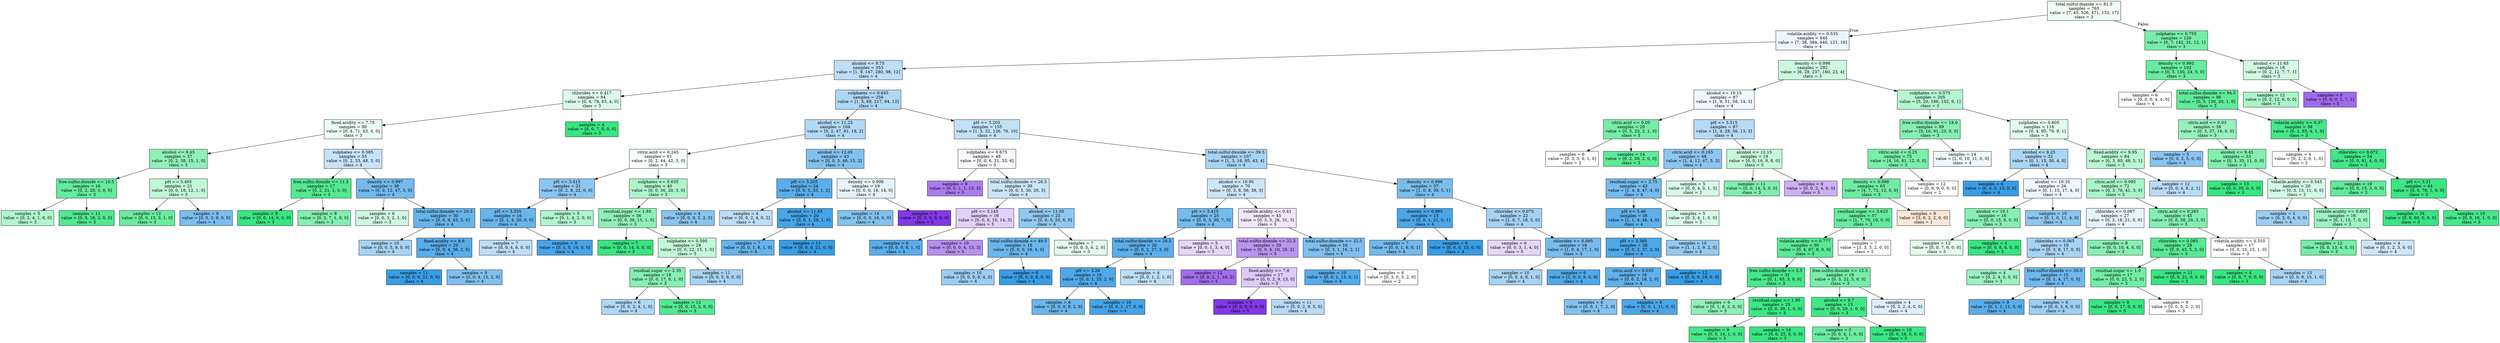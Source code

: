digraph Tree {
node [shape=box, style="filled", color="black"] ;
0 [label="total.sulfur.dioxide <= 81.5\nsamples = 765\nvalue = [7, 45, 526, 471, 133, 17]\nclass = 3", fillcolor="#f0fdf5"] ;
1 [label="volatile.acidity <= 0.535\nsamples = 645\nvalue = [7, 38, 384, 440, 121, 16]\nclass = 4", fillcolor="#edf6fd"] ;
0 -> 1 [labeldistance=2.5, labelangle=45, headlabel="True"] ;
2 [label="alcohol <= 9.75\nsamples = 353\nvalue = [1, 9, 147, 280, 98, 12]\nclass = 4", fillcolor="#bddef6"] ;
1 -> 2 ;
3 [label="chlorides <= 0.417\nsamples = 94\nvalue = [0, 4, 78, 63, 4, 0]\nclass = 3", fillcolor="#dcfae9"] ;
2 -> 3 ;
4 [label="fixed.acidity <= 7.75\nsamples = 90\nvalue = [0, 4, 71, 63, 4, 0]\nclass = 3", fillcolor="#ebfcf2"] ;
3 -> 4 ;
5 [label="alcohol <= 9.45\nsamples = 37\nvalue = [0, 2, 38, 15, 1, 0]\nclass = 3", fillcolor="#90f0b8"] ;
4 -> 5 ;
6 [label="free.sulfur.dioxide <= 10.5\nsamples = 16\nvalue = [0, 2, 20, 3, 0, 0]\nclass = 3", fillcolor="#66eb9e"] ;
5 -> 6 ;
7 [label="samples = 5\nvalue = [0, 2, 4, 1, 0, 0]\nclass = 3", fillcolor="#b0f5cd"] ;
6 -> 7 ;
8 [label="samples = 11\nvalue = [0, 0, 16, 2, 0, 0]\nclass = 3", fillcolor="#52e891"] ;
6 -> 8 ;
9 [label="pH <= 3.405\nsamples = 21\nvalue = [0, 0, 18, 12, 1, 0]\nclass = 3", fillcolor="#c0f7d7"] ;
5 -> 9 ;
10 [label="samples = 12\nvalue = [0, 0, 15, 3, 1, 0]\nclass = 3", fillcolor="#6aeca0"] ;
9 -> 10 ;
11 [label="samples = 9\nvalue = [0, 0, 3, 9, 0, 0]\nclass = 4", fillcolor="#7bbeee"] ;
9 -> 11 ;
12 [label="sulphates <= 0.585\nsamples = 53\nvalue = [0, 2, 33, 48, 3, 0]\nclass = 4", fillcolor="#c7e3f8"] ;
4 -> 12 ;
13 [label="free.sulfur.dioxide <= 11.5\nsamples = 17\nvalue = [0, 2, 21, 1, 0, 0]\nclass = 3", fillcolor="#54e992"] ;
12 -> 13 ;
14 [label="samples = 9\nvalue = [0, 0, 14, 0, 0, 0]\nclass = 3", fillcolor="#39e581"] ;
13 -> 14 ;
15 [label="samples = 8\nvalue = [0, 2, 7, 1, 0, 0]\nclass = 3", fillcolor="#83efb0"] ;
13 -> 15 ;
16 [label="density <= 0.997\nsamples = 36\nvalue = [0, 0, 12, 47, 3, 0]\nclass = 4", fillcolor="#74baed"] ;
12 -> 16 ;
17 [label="samples = 6\nvalue = [0, 0, 3, 2, 1, 0]\nclass = 3", fillcolor="#cef8e0"] ;
16 -> 17 ;
18 [label="total.sulfur.dioxide <= 20.5\nsamples = 30\nvalue = [0, 0, 9, 45, 2, 0]\nclass = 4", fillcolor="#67b4eb"] ;
16 -> 18 ;
19 [label="samples = 10\nvalue = [0, 0, 5, 9, 0, 0]\nclass = 4", fillcolor="#a7d3f3"] ;
18 -> 19 ;
20 [label="fixed.acidity <= 8.6\nsamples = 20\nvalue = [0, 0, 4, 36, 2, 0]\nclass = 4", fillcolor="#58ace9"] ;
18 -> 20 ;
21 [label="samples = 11\nvalue = [0, 0, 0, 21, 0, 0]\nclass = 4", fillcolor="#399de5"] ;
20 -> 21 ;
22 [label="samples = 9\nvalue = [0, 0, 4, 15, 2, 0]\nclass = 4", fillcolor="#7fc0ee"] ;
20 -> 22 ;
23 [label="samples = 4\nvalue = [0, 0, 7, 0, 0, 0]\nclass = 3", fillcolor="#39e581"] ;
3 -> 23 ;
24 [label="sulphates <= 0.645\nsamples = 259\nvalue = [1, 5, 69, 217, 94, 12]\nclass = 4", fillcolor="#afd7f4"] ;
2 -> 24 ;
25 [label="alcohol <= 11.25\nsamples = 104\nvalue = [0, 2, 47, 91, 18, 2]\nclass = 4", fillcolor="#b2d9f5"] ;
24 -> 25 ;
26 [label="citric.acid <= 0.245\nsamples = 61\nvalue = [0, 2, 44, 42, 3, 0]\nclass = 3", fillcolor="#f7fefa"] ;
25 -> 26 ;
27 [label="pH <= 3.415\nsamples = 21\nvalue = [0, 2, 8, 22, 0, 0]\nclass = 4", fillcolor="#8cc6f0"] ;
26 -> 27 ;
28 [label="pH <= 3.355\nsamples = 16\nvalue = [0, 1, 4, 20, 0, 0]\nclass = 4", fillcolor="#68b4eb"] ;
27 -> 28 ;
29 [label="samples = 7\nvalue = [0, 0, 4, 6, 0, 0]\nclass = 4", fillcolor="#bddef6"] ;
28 -> 29 ;
30 [label="samples = 9\nvalue = [0, 1, 0, 14, 0, 0]\nclass = 4", fillcolor="#47a4e7"] ;
28 -> 30 ;
31 [label="samples = 5\nvalue = [0, 1, 4, 2, 0, 0]\nclass = 3", fillcolor="#b0f5cd"] ;
27 -> 31 ;
32 [label="sulphates <= 0.635\nsamples = 40\nvalue = [0, 0, 36, 20, 3, 0]\nclass = 3", fillcolor="#aef4cb"] ;
26 -> 32 ;
33 [label="residual.sugar <= 1.85\nsamples = 36\nvalue = [0, 0, 36, 15, 1, 0]\nclass = 3", fillcolor="#8ff0b7"] ;
32 -> 33 ;
34 [label="samples = 7\nvalue = [0, 0, 14, 0, 0, 0]\nclass = 3", fillcolor="#39e581"] ;
33 -> 34 ;
35 [label="sulphates <= 0.595\nsamples = 29\nvalue = [0, 0, 22, 15, 1, 0]\nclass = 3", fillcolor="#c3f7d9"] ;
33 -> 35 ;
36 [label="residual.sugar <= 2.35\nsamples = 18\nvalue = [0, 0, 17, 6, 1, 0]\nclass = 3", fillcolor="#86efb2"] ;
35 -> 36 ;
37 [label="samples = 6\nvalue = [0, 0, 2, 4, 1, 0]\nclass = 4", fillcolor="#b0d8f5"] ;
36 -> 37 ;
38 [label="samples = 12\nvalue = [0, 0, 15, 2, 0, 0]\nclass = 3", fillcolor="#53e892"] ;
36 -> 38 ;
39 [label="samples = 11\nvalue = [0, 0, 5, 9, 0, 0]\nclass = 4", fillcolor="#a7d3f3"] ;
35 -> 39 ;
40 [label="samples = 4\nvalue = [0, 0, 0, 5, 2, 0]\nclass = 4", fillcolor="#88c4ef"] ;
32 -> 40 ;
41 [label="alcohol <= 12.05\nsamples = 43\nvalue = [0, 0, 3, 49, 15, 2]\nclass = 4", fillcolor="#82c1ef"] ;
25 -> 41 ;
42 [label="pH <= 3.205\nsamples = 24\nvalue = [0, 0, 3, 33, 1, 2]\nclass = 4", fillcolor="#5aade9"] ;
41 -> 42 ;
43 [label="samples = 4\nvalue = [0, 0, 2, 4, 0, 2]\nclass = 4", fillcolor="#bddef6"] ;
42 -> 43 ;
44 [label="alcohol <= 11.45\nsamples = 20\nvalue = [0, 0, 1, 29, 1, 0]\nclass = 4", fillcolor="#46a4e7"] ;
42 -> 44 ;
45 [label="samples = 7\nvalue = [0, 0, 1, 8, 1, 0]\nclass = 4", fillcolor="#65b3eb"] ;
44 -> 45 ;
46 [label="samples = 13\nvalue = [0, 0, 0, 21, 0, 0]\nclass = 4", fillcolor="#399de5"] ;
44 -> 46 ;
47 [label="density <= 0.996\nsamples = 19\nvalue = [0, 0, 0, 16, 14, 0]\nclass = 4", fillcolor="#e6f3fc"] ;
41 -> 47 ;
48 [label="samples = 14\nvalue = [0, 0, 0, 16, 6, 0]\nclass = 4", fillcolor="#83c2ef"] ;
47 -> 48 ;
49 [label="samples = 5\nvalue = [0, 0, 0, 0, 8, 0]\nclass = 5", fillcolor="#8139e5"] ;
47 -> 49 ;
50 [label="pH <= 3.205\nsamples = 155\nvalue = [1, 3, 22, 126, 76, 10]\nclass = 4", fillcolor="#c2e1f7"] ;
24 -> 50 ;
51 [label="sulphates <= 0.675\nsamples = 48\nvalue = [0, 0, 6, 31, 33, 6]\nclass = 5", fillcolor="#f9f6fe"] ;
50 -> 51 ;
52 [label="samples = 9\nvalue = [0, 0, 1, 1, 13, 3]\nclass = 5", fillcolor="#ab7bee"] ;
51 -> 52 ;
53 [label="total.sulfur.dioxide <= 26.5\nsamples = 39\nvalue = [0, 0, 5, 30, 20, 3]\nclass = 4", fillcolor="#cbe5f8"] ;
51 -> 53 ;
54 [label="pH <= 3.145\nsamples = 16\nvalue = [0, 0, 0, 10, 14, 3]\nclass = 5", fillcolor="#e1d0f9"] ;
53 -> 54 ;
55 [label="samples = 6\nvalue = [0, 0, 0, 6, 1, 0]\nclass = 4", fillcolor="#5aade9"] ;
54 -> 55 ;
56 [label="samples = 10\nvalue = [0, 0, 0, 4, 13, 3]\nclass = 5", fillcolor="#b890f0"] ;
54 -> 56 ;
57 [label="alcohol <= 11.05\nsamples = 23\nvalue = [0, 0, 5, 20, 6, 0]\nclass = 4", fillcolor="#90c8f0"] ;
53 -> 57 ;
58 [label="total.sulfur.dioxide <= 49.5\nsamples = 16\nvalue = [0, 0, 0, 16, 4, 0]\nclass = 4", fillcolor="#6ab6ec"] ;
57 -> 58 ;
59 [label="samples = 10\nvalue = [0, 0, 0, 8, 4, 0]\nclass = 4", fillcolor="#9ccef2"] ;
58 -> 59 ;
60 [label="samples = 6\nvalue = [0, 0, 0, 8, 0, 0]\nclass = 4", fillcolor="#399de5"] ;
58 -> 60 ;
61 [label="samples = 7\nvalue = [0, 0, 5, 4, 2, 0]\nclass = 3", fillcolor="#e3fbed"] ;
57 -> 61 ;
62 [label="total.sulfur.dioxide <= 39.5\nsamples = 107\nvalue = [1, 3, 16, 95, 43, 4]\nclass = 4", fillcolor="#a8d4f4"] ;
50 -> 62 ;
63 [label="alcohol <= 10.95\nsamples = 70\nvalue = [0, 3, 8, 56, 38, 3]\nclass = 4", fillcolor="#cce6f8"] ;
62 -> 63 ;
64 [label="pH <= 3.415\nsamples = 25\nvalue = [0, 0, 3, 30, 7, 0]\nclass = 4", fillcolor="#75bbed"] ;
63 -> 64 ;
65 [label="total.sulfur.dioxide <= 28.5\nsamples = 20\nvalue = [0, 0, 2, 27, 3, 0]\nclass = 4", fillcolor="#5baee9"] ;
64 -> 65 ;
66 [label="pH <= 3.26\nsamples = 16\nvalue = [0, 0, 1, 25, 2, 0]\nclass = 4", fillcolor="#50a8e8"] ;
65 -> 66 ;
67 [label="samples = 6\nvalue = [0, 0, 0, 8, 2, 0]\nclass = 4", fillcolor="#6ab6ec"] ;
66 -> 67 ;
68 [label="samples = 10\nvalue = [0, 0, 1, 17, 0, 0]\nclass = 4", fillcolor="#45a3e7"] ;
66 -> 68 ;
69 [label="samples = 4\nvalue = [0, 0, 1, 2, 1, 0]\nclass = 4", fillcolor="#bddef6"] ;
65 -> 69 ;
70 [label="samples = 5\nvalue = [0, 0, 1, 3, 4, 0]\nclass = 5", fillcolor="#e6d7fa"] ;
64 -> 70 ;
71 [label="volatile.acidity <= 0.41\nsamples = 45\nvalue = [0, 3, 5, 26, 31, 3]\nclass = 5", fillcolor="#f0e7fc"] ;
63 -> 71 ;
72 [label="total.sulfur.dioxide <= 22.5\nsamples = 29\nvalue = [0, 0, 4, 10, 29, 2]\nclass = 5", fillcolor="#bb94f1"] ;
71 -> 72 ;
73 [label="samples = 12\nvalue = [0, 0, 2, 1, 16, 2]\nclass = 5", fillcolor="#a26dec"] ;
72 -> 73 ;
74 [label="fixed.acidity <= 7.8\nsamples = 17\nvalue = [0, 0, 2, 9, 13, 0]\nclass = 5", fillcolor="#ddcaf8"] ;
72 -> 74 ;
75 [label="samples = 6\nvalue = [0, 0, 0, 0, 8, 0]\nclass = 5", fillcolor="#8139e5"] ;
74 -> 75 ;
76 [label="samples = 11\nvalue = [0, 0, 2, 9, 5, 0]\nclass = 4", fillcolor="#b7dbf6"] ;
74 -> 76 ;
77 [label="total.sulfur.dioxide <= 22.5\nsamples = 16\nvalue = [0, 3, 1, 16, 2, 1]\nclass = 4", fillcolor="#7ebfee"] ;
71 -> 77 ;
78 [label="samples = 10\nvalue = [0, 0, 1, 13, 0, 1]\nclass = 4", fillcolor="#55abe9"] ;
77 -> 78 ;
79 [label="samples = 6\nvalue = [0, 3, 0, 3, 2, 0]\nclass = 2", fillcolor="#ffffff"] ;
77 -> 79 ;
80 [label="density <= 0.996\nsamples = 37\nvalue = [1, 0, 8, 39, 5, 1]\nclass = 4", fillcolor="#7abded"] ;
62 -> 80 ;
81 [label="density <= 0.995\nsamples = 15\nvalue = [0, 0, 1, 21, 0, 1]\nclass = 4", fillcolor="#4ba6e7"] ;
80 -> 81 ;
82 [label="samples = 7\nvalue = [0, 0, 1, 6, 0, 1]\nclass = 4", fillcolor="#72b9ec"] ;
81 -> 82 ;
83 [label="samples = 8\nvalue = [0, 0, 0, 15, 0, 0]\nclass = 4", fillcolor="#399de5"] ;
81 -> 83 ;
84 [label="chlorides <= 0.075\nsamples = 22\nvalue = [1, 0, 7, 18, 5, 0]\nclass = 4", fillcolor="#a4d2f3"] ;
80 -> 84 ;
85 [label="samples = 6\nvalue = [0, 0, 3, 1, 4, 0]\nclass = 5", fillcolor="#e6d7fa"] ;
84 -> 85 ;
86 [label="chlorides <= 0.095\nsamples = 16\nvalue = [1, 0, 4, 17, 1, 0]\nclass = 4", fillcolor="#78bced"] ;
84 -> 86 ;
87 [label="samples = 10\nvalue = [0, 0, 4, 8, 1, 0]\nclass = 4", fillcolor="#a7d3f3"] ;
86 -> 87 ;
88 [label="samples = 6\nvalue = [1, 0, 0, 9, 0, 0]\nclass = 4", fillcolor="#4fa8e8"] ;
86 -> 88 ;
89 [label="density <= 0.996\nsamples = 292\nvalue = [6, 29, 237, 160, 23, 4]\nclass = 3", fillcolor="#ccf8df"] ;
1 -> 89 ;
90 [label="alcohol <= 10.15\nsamples = 87\nvalue = [1, 9, 51, 58, 14, 3]\nclass = 4", fillcolor="#eff7fd"] ;
89 -> 90 ;
91 [label="citric.acid <= 0.05\nsamples = 20\nvalue = [0, 5, 23, 2, 1, 0]\nclass = 3", fillcolor="#76eda8"] ;
90 -> 91 ;
92 [label="samples = 6\nvalue = [0, 3, 3, 0, 1, 0]\nclass = 2", fillcolor="#ffffff"] ;
91 -> 92 ;
93 [label="samples = 14\nvalue = [0, 2, 20, 2, 0, 0]\nclass = 3", fillcolor="#5dea98"] ;
91 -> 93 ;
94 [label="pH <= 3.515\nsamples = 67\nvalue = [1, 4, 28, 56, 13, 3]\nclass = 4", fillcolor="#b7dbf6"] ;
90 -> 94 ;
95 [label="citric.acid <= 0.165\nsamples = 48\nvalue = [1, 4, 12, 47, 5, 3]\nclass = 4", fillcolor="#8cc6f0"] ;
94 -> 95 ;
96 [label="residual.sugar <= 2.75\nsamples = 43\nvalue = [1, 4, 8, 47, 4, 0]\nclass = 4", fillcolor="#75bbed"] ;
95 -> 96 ;
97 [label="pH <= 3.46\nsamples = 38\nvalue = [1, 1, 4, 46, 4, 0]\nclass = 4", fillcolor="#5fb0ea"] ;
96 -> 97 ;
98 [label="pH <= 3.385\nsamples = 28\nvalue = [0, 0, 2, 37, 2, 0]\nclass = 4", fillcolor="#4da7e8"] ;
97 -> 98 ;
99 [label="citric.acid <= 0.035\nsamples = 16\nvalue = [0, 0, 2, 18, 2, 0]\nclass = 4", fillcolor="#61b1ea"] ;
98 -> 99 ;
100 [label="samples = 8\nvalue = [0, 0, 1, 7, 2, 0]\nclass = 4", fillcolor="#83c2ef"] ;
99 -> 100 ;
101 [label="samples = 8\nvalue = [0, 0, 1, 11, 0, 0]\nclass = 4", fillcolor="#4ba6e7"] ;
99 -> 101 ;
102 [label="samples = 12\nvalue = [0, 0, 0, 19, 0, 0]\nclass = 4", fillcolor="#399de5"] ;
98 -> 102 ;
103 [label="samples = 10\nvalue = [1, 1, 2, 9, 2, 0]\nclass = 4", fillcolor="#94caf1"] ;
97 -> 103 ;
104 [label="samples = 5\nvalue = [0, 3, 4, 1, 0, 0]\nclass = 3", fillcolor="#d7fae6"] ;
96 -> 104 ;
105 [label="samples = 5\nvalue = [0, 0, 4, 0, 1, 3]\nclass = 3", fillcolor="#d7fae6"] ;
95 -> 105 ;
106 [label="alcohol <= 12.15\nsamples = 19\nvalue = [0, 0, 16, 9, 8, 0]\nclass = 3", fillcolor="#c5f7da"] ;
94 -> 106 ;
107 [label="samples = 11\nvalue = [0, 0, 14, 5, 0, 0]\nclass = 3", fillcolor="#80eeae"] ;
106 -> 107 ;
108 [label="samples = 8\nvalue = [0, 0, 2, 4, 8, 0]\nclass = 5", fillcolor="#cdb0f5"] ;
106 -> 108 ;
109 [label="sulphates <= 0.575\nsamples = 205\nvalue = [5, 20, 186, 102, 9, 1]\nclass = 3", fillcolor="#b4f5cf"] ;
89 -> 109 ;
110 [label="free.sulfur.dioxide <= 18.0\nsamples = 89\nvalue = [5, 16, 91, 23, 0, 0]\nclass = 3", fillcolor="#87efb2"] ;
109 -> 110 ;
111 [label="citric.acid <= 0.25\nsamples = 75\nvalue = [4, 16, 81, 12, 0, 0]\nclass = 3", fillcolor="#7aeeab"] ;
110 -> 111 ;
112 [label="density <= 0.998\nsamples = 63\nvalue = [4, 7, 72, 12, 0, 0]\nclass = 3", fillcolor="#70eca4"] ;
111 -> 112 ;
113 [label="residual.sugar <= 3.625\nsamples = 57\nvalue = [1, 7, 70, 10, 0, 0]\nclass = 3", fillcolor="#67eb9e"] ;
112 -> 113 ;
114 [label="volatile.acidity <= 0.777\nsamples = 50\nvalue = [0, 4, 67, 8, 0, 0]\nclass = 3", fillcolor="#5ae996"] ;
113 -> 114 ;
115 [label="free.sulfur.dioxide <= 5.5\nsamples = 31\nvalue = [0, 1, 45, 3, 0, 0]\nclass = 3", fillcolor="#4ae78c"] ;
114 -> 115 ;
116 [label="samples = 6\nvalue = [0, 1, 6, 2, 0, 0]\nclass = 3", fillcolor="#8ef0b7"] ;
115 -> 116 ;
117 [label="residual.sugar <= 1.95\nsamples = 25\nvalue = [0, 0, 39, 1, 0, 0]\nclass = 3", fillcolor="#3ee684"] ;
115 -> 117 ;
118 [label="samples = 9\nvalue = [0, 0, 14, 1, 0, 0]\nclass = 3", fillcolor="#47e78a"] ;
117 -> 118 ;
119 [label="samples = 16\nvalue = [0, 0, 25, 0, 0, 0]\nclass = 3", fillcolor="#39e581"] ;
117 -> 119 ;
120 [label="free.sulfur.dioxide <= 12.5\nsamples = 19\nvalue = [0, 3, 22, 5, 0, 0]\nclass = 3", fillcolor="#78eda9"] ;
114 -> 120 ;
121 [label="alcohol <= 9.7\nsamples = 15\nvalue = [0, 0, 20, 1, 0, 0]\nclass = 3", fillcolor="#43e687"] ;
120 -> 121 ;
122 [label="samples = 5\nvalue = [0, 0, 4, 1, 0, 0]\nclass = 3", fillcolor="#6aeca0"] ;
121 -> 122 ;
123 [label="samples = 10\nvalue = [0, 0, 16, 0, 0, 0]\nclass = 3", fillcolor="#39e581"] ;
121 -> 123 ;
124 [label="samples = 4\nvalue = [0, 3, 2, 4, 0, 0]\nclass = 4", fillcolor="#deeffb"] ;
120 -> 124 ;
125 [label="samples = 7\nvalue = [1, 3, 3, 2, 0, 0]\nclass = 2", fillcolor="#ffffff"] ;
113 -> 125 ;
126 [label="samples = 6\nvalue = [3, 0, 2, 2, 0, 0]\nclass = 1", fillcolor="#fae6d7"] ;
112 -> 126 ;
127 [label="samples = 12\nvalue = [0, 9, 9, 0, 0, 0]\nclass = 2", fillcolor="#ffffff"] ;
111 -> 127 ;
128 [label="samples = 14\nvalue = [1, 0, 10, 11, 0, 0]\nclass = 4", fillcolor="#eef7fd"] ;
110 -> 128 ;
129 [label="sulphates <= 0.605\nsamples = 116\nvalue = [0, 4, 95, 79, 9, 1]\nclass = 3", fillcolor="#e2fbed"] ;
109 -> 129 ;
130 [label="alcohol <= 9.25\nsamples = 32\nvalue = [0, 1, 15, 30, 4, 0]\nclass = 4", fillcolor="#aad5f4"] ;
129 -> 130 ;
131 [label="samples = 6\nvalue = [0, 0, 0, 13, 0, 0]\nclass = 4", fillcolor="#399de5"] ;
130 -> 131 ;
132 [label="alcohol <= 10.35\nsamples = 26\nvalue = [0, 1, 15, 17, 4, 0]\nclass = 4", fillcolor="#edf6fd"] ;
130 -> 132 ;
133 [label="alcohol <= 10.1\nsamples = 16\nvalue = [0, 0, 15, 6, 0, 0]\nclass = 3", fillcolor="#88efb3"] ;
132 -> 133 ;
134 [label="samples = 12\nvalue = [0, 0, 7, 6, 0, 0]\nclass = 3", fillcolor="#e3fbed"] ;
133 -> 134 ;
135 [label="samples = 4\nvalue = [0, 0, 8, 0, 0, 0]\nclass = 3", fillcolor="#39e581"] ;
133 -> 135 ;
136 [label="samples = 10\nvalue = [0, 1, 0, 11, 4, 0]\nclass = 4", fillcolor="#8cc6f0"] ;
132 -> 136 ;
137 [label="fixed.acidity <= 9.95\nsamples = 84\nvalue = [0, 3, 80, 49, 5, 1]\nclass = 3", fillcolor="#baf6d3"] ;
129 -> 137 ;
138 [label="citric.acid <= 0.095\nsamples = 72\nvalue = [0, 3, 76, 41, 3, 0]\nclass = 3", fillcolor="#aaf4c9"] ;
137 -> 138 ;
139 [label="chlorides <= 0.087\nsamples = 27\nvalue = [0, 3, 18, 21, 0, 0]\nclass = 4", fillcolor="#e6f3fc"] ;
138 -> 139 ;
140 [label="chlorides <= 0.065\nsamples = 19\nvalue = [0, 3, 8, 17, 0, 0]\nclass = 4", fillcolor="#a6d3f3"] ;
139 -> 140 ;
141 [label="samples = 4\nvalue = [0, 2, 4, 0, 0, 0]\nclass = 3", fillcolor="#9cf2c0"] ;
140 -> 141 ;
142 [label="free.sulfur.dioxide <= 20.0\nsamples = 15\nvalue = [0, 1, 4, 17, 0, 0]\nclass = 4", fillcolor="#70b8ec"] ;
140 -> 142 ;
143 [label="samples = 9\nvalue = [0, 1, 1, 11, 0, 0]\nclass = 4", fillcolor="#5aade9"] ;
142 -> 143 ;
144 [label="samples = 6\nvalue = [0, 0, 3, 6, 0, 0]\nclass = 4", fillcolor="#9ccef2"] ;
142 -> 144 ;
145 [label="samples = 8\nvalue = [0, 0, 10, 4, 0, 0]\nclass = 3", fillcolor="#88efb3"] ;
139 -> 145 ;
146 [label="citric.acid <= 0.265\nsamples = 45\nvalue = [0, 0, 58, 20, 3, 0]\nclass = 3", fillcolor="#84efb1"] ;
138 -> 146 ;
147 [label="chlorides <= 0.085\nsamples = 28\nvalue = [0, 0, 43, 5, 2, 0]\nclass = 3", fillcolor="#58e995"] ;
146 -> 147 ;
148 [label="residual.sugar <= 1.9\nsamples = 17\nvalue = [0, 0, 22, 5, 2, 0]\nclass = 3", fillcolor="#73eda6"] ;
147 -> 148 ;
149 [label="samples = 9\nvalue = [0, 0, 17, 0, 0, 0]\nclass = 3", fillcolor="#39e581"] ;
148 -> 149 ;
150 [label="samples = 8\nvalue = [0, 0, 5, 5, 2, 0]\nclass = 3", fillcolor="#ffffff"] ;
148 -> 150 ;
151 [label="samples = 11\nvalue = [0, 0, 21, 0, 0, 0]\nclass = 3", fillcolor="#39e581"] ;
147 -> 151 ;
152 [label="volatile.acidity <= 0.555\nsamples = 17\nvalue = [0, 0, 15, 15, 1, 0]\nclass = 3", fillcolor="#ffffff"] ;
146 -> 152 ;
153 [label="samples = 4\nvalue = [0, 0, 7, 0, 0, 0]\nclass = 3", fillcolor="#39e581"] ;
152 -> 153 ;
154 [label="samples = 13\nvalue = [0, 0, 8, 15, 1, 0]\nclass = 4", fillcolor="#a8d4f4"] ;
152 -> 154 ;
155 [label="samples = 12\nvalue = [0, 0, 4, 8, 2, 1]\nclass = 4", fillcolor="#b7dbf6"] ;
137 -> 155 ;
156 [label="sulphates <= 0.755\nsamples = 120\nvalue = [0, 7, 142, 31, 12, 1]\nclass = 3", fillcolor="#77eda9"] ;
0 -> 156 [labeldistance=2.5, labelangle=-45, headlabel="False"] ;
157 [label="density <= 0.993\nsamples = 102\nvalue = [0, 5, 130, 24, 5, 0]\nclass = 3", fillcolor="#69eba0"] ;
156 -> 157 ;
158 [label="samples = 6\nvalue = [0, 0, 0, 4, 4, 0]\nclass = 4", fillcolor="#ffffff"] ;
157 -> 158 ;
159 [label="total.sulfur.dioxide <= 94.5\nsamples = 96\nvalue = [0, 5, 130, 20, 1, 0]\nclass = 3", fillcolor="#5fea99"] ;
157 -> 159 ;
160 [label="citric.acid <= 0.03\nsamples = 38\nvalue = [0, 3, 37, 16, 0, 0]\nclass = 3", fillcolor="#97f1bd"] ;
159 -> 160 ;
161 [label="samples = 5\nvalue = [0, 0, 2, 5, 0, 0]\nclass = 4", fillcolor="#88c4ef"] ;
160 -> 161 ;
162 [label="alcohol <= 9.45\nsamples = 33\nvalue = [0, 3, 35, 11, 0, 0]\nclass = 3", fillcolor="#82efaf"] ;
160 -> 162 ;
163 [label="samples = 13\nvalue = [0, 0, 20, 0, 0, 0]\nclass = 3", fillcolor="#39e581"] ;
162 -> 163 ;
164 [label="volatile.acidity <= 0.545\nsamples = 20\nvalue = [0, 3, 15, 11, 0, 0]\nclass = 3", fillcolor="#d3f9e3"] ;
162 -> 164 ;
165 [label="samples = 4\nvalue = [0, 2, 0, 4, 0, 0]\nclass = 4", fillcolor="#9ccef2"] ;
164 -> 165 ;
166 [label="volatile.acidity <= 0.805\nsamples = 16\nvalue = [0, 1, 15, 7, 0, 0]\nclass = 3", fillcolor="#9cf2c0"] ;
164 -> 166 ;
167 [label="samples = 12\nvalue = [0, 0, 13, 4, 0, 0]\nclass = 3", fillcolor="#76eda8"] ;
166 -> 167 ;
168 [label="samples = 4\nvalue = [0, 1, 2, 3, 0, 0]\nclass = 4", fillcolor="#cee6f8"] ;
166 -> 168 ;
169 [label="volatile.acidity <= 0.37\nsamples = 58\nvalue = [0, 2, 93, 4, 1, 0]\nclass = 3", fillcolor="#47e78a"] ;
159 -> 169 ;
170 [label="samples = 4\nvalue = [0, 2, 2, 0, 1, 0]\nclass = 2", fillcolor="#ffffff"] ;
169 -> 170 ;
171 [label="chlorides <= 0.072\nsamples = 54\nvalue = [0, 0, 91, 4, 0, 0]\nclass = 3", fillcolor="#42e687"] ;
169 -> 171 ;
172 [label="samples = 10\nvalue = [0, 0, 15, 3, 0, 0]\nclass = 3", fillcolor="#61ea9a"] ;
171 -> 172 ;
173 [label="pH <= 3.31\nsamples = 44\nvalue = [0, 0, 76, 1, 0, 0]\nclass = 3", fillcolor="#3ce583"] ;
171 -> 173 ;
174 [label="samples = 34\nvalue = [0, 0, 60, 0, 0, 0]\nclass = 3", fillcolor="#39e581"] ;
173 -> 174 ;
175 [label="samples = 10\nvalue = [0, 0, 16, 1, 0, 0]\nclass = 3", fillcolor="#45e789"] ;
173 -> 175 ;
176 [label="alcohol <= 11.65\nsamples = 18\nvalue = [0, 2, 12, 7, 7, 1]\nclass = 3", fillcolor="#d2f9e2"] ;
156 -> 176 ;
177 [label="samples = 12\nvalue = [0, 2, 12, 6, 0, 0]\nclass = 3", fillcolor="#aaf4c9"] ;
176 -> 177 ;
178 [label="samples = 6\nvalue = [0, 0, 0, 1, 7, 1]\nclass = 5", fillcolor="#a06aec"] ;
176 -> 178 ;
}